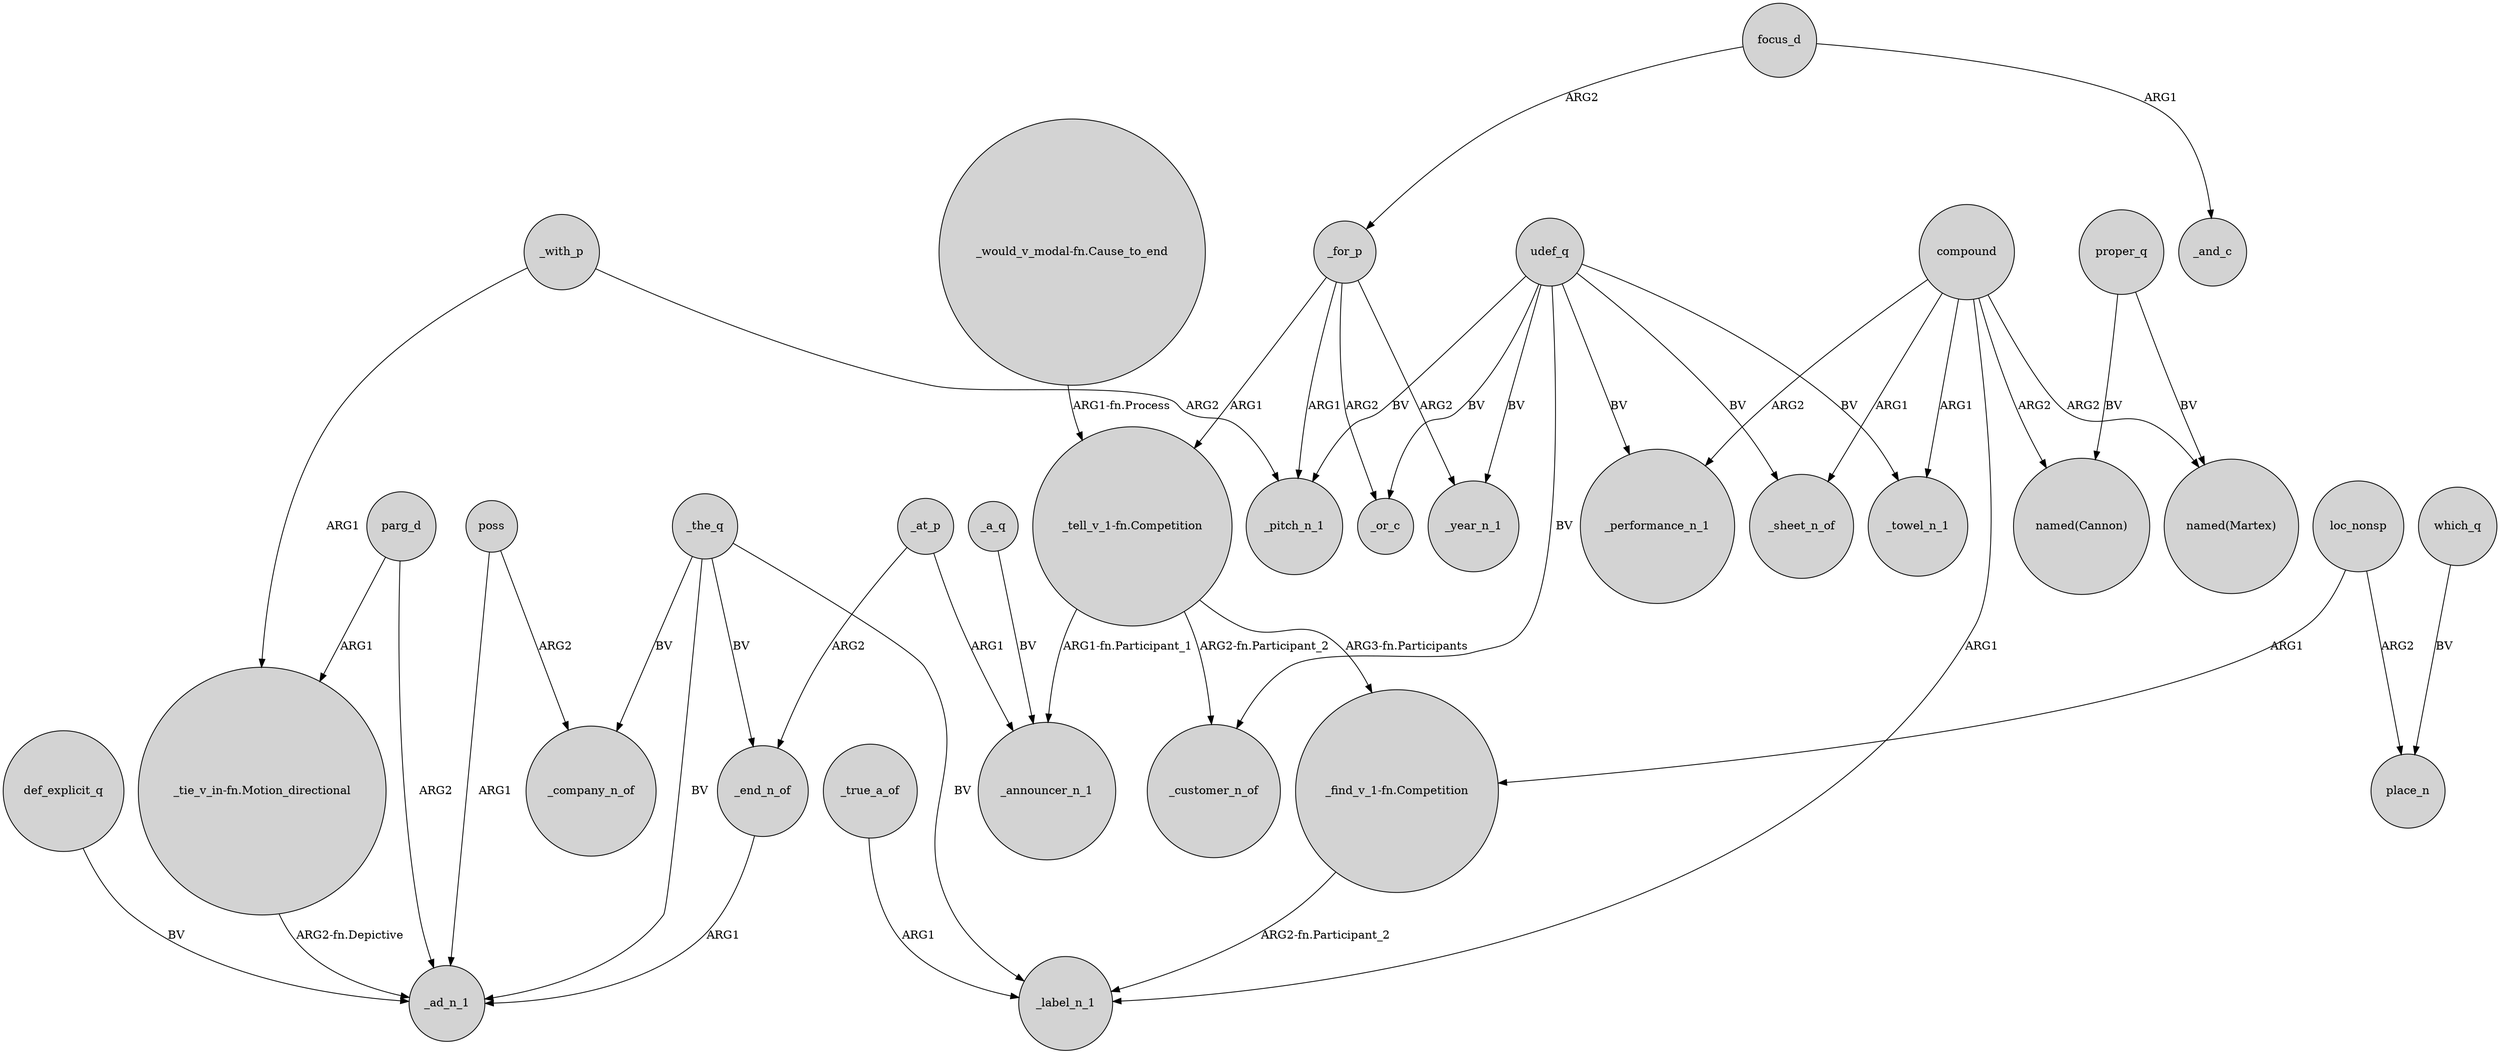 digraph {
	node [shape=circle style=filled]
	_end_n_of -> _ad_n_1 [label=ARG1]
	def_explicit_q -> _ad_n_1 [label=BV]
	_at_p -> _end_n_of [label=ARG2]
	"_tell_v_1-fn.Competition" -> _customer_n_of [label="ARG2-fn.Participant_2"]
	"_would_v_modal-fn.Cause_to_end" -> "_tell_v_1-fn.Competition" [label="ARG1-fn.Process"]
	udef_q -> _performance_n_1 [label=BV]
	proper_q -> "named(Cannon)" [label=BV]
	_at_p -> _announcer_n_1 [label=ARG1]
	which_q -> place_n [label=BV]
	compound -> "named(Cannon)" [label=ARG2]
	udef_q -> _sheet_n_of [label=BV]
	proper_q -> "named(Martex)" [label=BV]
	loc_nonsp -> "_find_v_1-fn.Competition" [label=ARG1]
	udef_q -> _or_c [label=BV]
	parg_d -> _ad_n_1 [label=ARG2]
	"_tie_v_in-fn.Motion_directional" -> _ad_n_1 [label="ARG2-fn.Depictive"]
	poss -> _company_n_of [label=ARG2]
	"_find_v_1-fn.Competition" -> _label_n_1 [label="ARG2-fn.Participant_2"]
	_the_q -> _ad_n_1 [label=BV]
	_for_p -> _or_c [label=ARG2]
	_true_a_of -> _label_n_1 [label=ARG1]
	udef_q -> _pitch_n_1 [label=BV]
	_for_p -> _pitch_n_1 [label=ARG1]
	_for_p -> "_tell_v_1-fn.Competition" [label=ARG1]
	focus_d -> _and_c [label=ARG1]
	udef_q -> _towel_n_1 [label=BV]
	udef_q -> _customer_n_of [label=BV]
	parg_d -> "_tie_v_in-fn.Motion_directional" [label=ARG1]
	_with_p -> _pitch_n_1 [label=ARG2]
	_with_p -> "_tie_v_in-fn.Motion_directional" [label=ARG1]
	loc_nonsp -> place_n [label=ARG2]
	udef_q -> _year_n_1 [label=BV]
	_a_q -> _announcer_n_1 [label=BV]
	_for_p -> _year_n_1 [label=ARG2]
	compound -> _performance_n_1 [label=ARG2]
	compound -> _label_n_1 [label=ARG1]
	"_tell_v_1-fn.Competition" -> "_find_v_1-fn.Competition" [label="ARG3-fn.Participants"]
	focus_d -> _for_p [label=ARG2]
	"_tell_v_1-fn.Competition" -> _announcer_n_1 [label="ARG1-fn.Participant_1"]
	_the_q -> _company_n_of [label=BV]
	compound -> _towel_n_1 [label=ARG1]
	compound -> "named(Martex)" [label=ARG2]
	_the_q -> _end_n_of [label=BV]
	poss -> _ad_n_1 [label=ARG1]
	_the_q -> _label_n_1 [label=BV]
	compound -> _sheet_n_of [label=ARG1]
}

